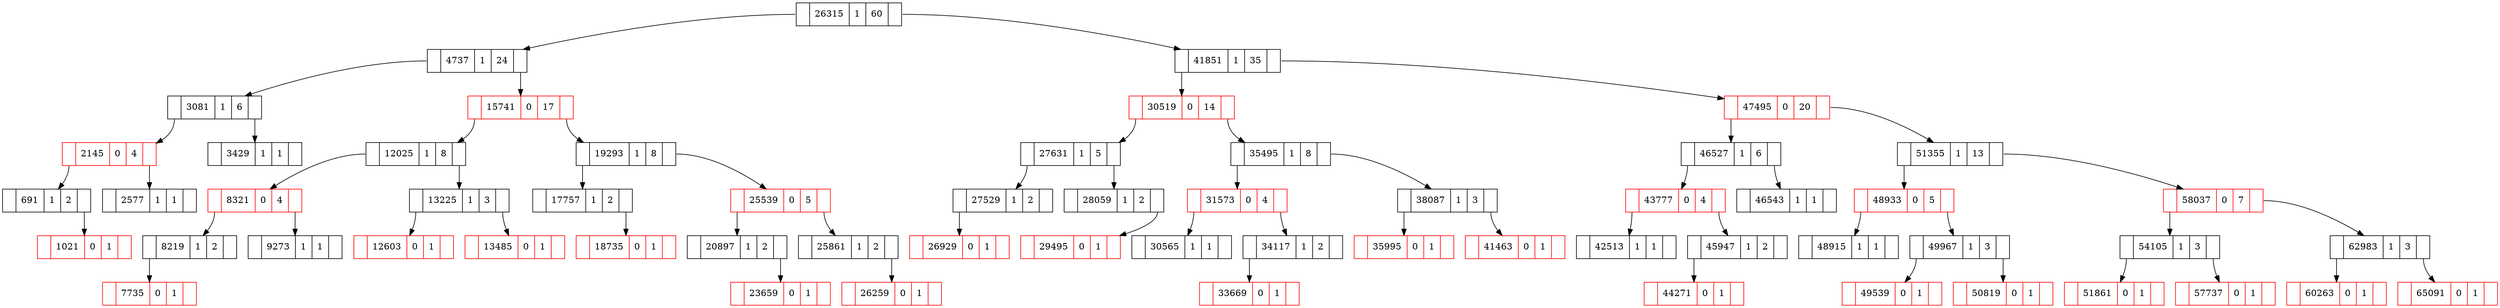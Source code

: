 digraph {
	node [shape = record];
	0 [label = "<0>  |<1> 26315|<2> 1|<3> 60|<4> "];
	0: 0 -> 1;
	1 [label = "<0>  |<1> 4737|<2> 1|<3> 24|<4> "];
	1: 0 -> 2;
	2 [label = "<0>  |<1> 3081|<2> 1|<3> 6|<4> "];
	2: 0 -> 3;
	3 [label = "<0>  |<1> 2145|<2> 0|<3> 4|<4> ",color=Red];
	3: 0 -> 4;
	4 [label = "<0>  |<1> 691|<2> 1|<3> 2|<4> "];
	4: 4 -> 5;
	5 [label = "<0>  |<1> 1021|<2> 0|<3> 1|<4> ",color=Red];
	3: 4 -> 6;
	6 [label = "<0>  |<1> 2577|<2> 1|<3> 1|<4> "];
	2: 4 -> 7;
	7 [label = "<0>  |<1> 3429|<2> 1|<3> 1|<4> "];
	1: 4 -> 8;
	8 [label = "<0>  |<1> 15741|<2> 0|<3> 17|<4> ",color=Red];
	8: 0 -> 9;
	9 [label = "<0>  |<1> 12025|<2> 1|<3> 8|<4> "];
	9: 0 -> 10;
	10 [label = "<0>  |<1> 8321|<2> 0|<3> 4|<4> ",color=Red];
	10: 0 -> 11;
	11 [label = "<0>  |<1> 8219|<2> 1|<3> 2|<4> "];
	11: 0 -> 12;
	12 [label = "<0>  |<1> 7735|<2> 0|<3> 1|<4> ",color=Red];
	10: 4 -> 13;
	13 [label = "<0>  |<1> 9273|<2> 1|<3> 1|<4> "];
	9: 4 -> 14;
	14 [label = "<0>  |<1> 13225|<2> 1|<3> 3|<4> "];
	14: 0 -> 15;
	15 [label = "<0>  |<1> 12603|<2> 0|<3> 1|<4> ",color=Red];
	14: 4 -> 16;
	16 [label = "<0>  |<1> 13485|<2> 0|<3> 1|<4> ",color=Red];
	8: 4 -> 17;
	17 [label = "<0>  |<1> 19293|<2> 1|<3> 8|<4> "];
	17: 0 -> 18;
	18 [label = "<0>  |<1> 17757|<2> 1|<3> 2|<4> "];
	18: 4 -> 19;
	19 [label = "<0>  |<1> 18735|<2> 0|<3> 1|<4> ",color=Red];
	17: 4 -> 20;
	20 [label = "<0>  |<1> 25539|<2> 0|<3> 5|<4> ",color=Red];
	20: 0 -> 21;
	21 [label = "<0>  |<1> 20897|<2> 1|<3> 2|<4> "];
	21: 4 -> 22;
	22 [label = "<0>  |<1> 23659|<2> 0|<3> 1|<4> ",color=Red];
	20: 4 -> 23;
	23 [label = "<0>  |<1> 25861|<2> 1|<3> 2|<4> "];
	23: 4 -> 24;
	24 [label = "<0>  |<1> 26259|<2> 0|<3> 1|<4> ",color=Red];
	0: 4 -> 25;
	25 [label = "<0>  |<1> 41851|<2> 1|<3> 35|<4> "];
	25: 0 -> 26;
	26 [label = "<0>  |<1> 30519|<2> 0|<3> 14|<4> ",color=Red];
	26: 0 -> 27;
	27 [label = "<0>  |<1> 27631|<2> 1|<3> 5|<4> "];
	27: 0 -> 28;
	28 [label = "<0>  |<1> 27529|<2> 1|<3> 2|<4> "];
	28: 0 -> 29;
	29 [label = "<0>  |<1> 26929|<2> 0|<3> 1|<4> ",color=Red];
	27: 4 -> 30;
	30 [label = "<0>  |<1> 28059|<2> 1|<3> 2|<4> "];
	30: 4 -> 31;
	31 [label = "<0>  |<1> 29495|<2> 0|<3> 1|<4> ",color=Red];
	26: 4 -> 32;
	32 [label = "<0>  |<1> 35495|<2> 1|<3> 8|<4> "];
	32: 0 -> 33;
	33 [label = "<0>  |<1> 31573|<2> 0|<3> 4|<4> ",color=Red];
	33: 0 -> 34;
	34 [label = "<0>  |<1> 30565|<2> 1|<3> 1|<4> "];
	33: 4 -> 35;
	35 [label = "<0>  |<1> 34117|<2> 1|<3> 2|<4> "];
	35: 0 -> 36;
	36 [label = "<0>  |<1> 33669|<2> 0|<3> 1|<4> ",color=Red];
	32: 4 -> 37;
	37 [label = "<0>  |<1> 38087|<2> 1|<3> 3|<4> "];
	37: 0 -> 38;
	38 [label = "<0>  |<1> 35995|<2> 0|<3> 1|<4> ",color=Red];
	37: 4 -> 39;
	39 [label = "<0>  |<1> 41463|<2> 0|<3> 1|<4> ",color=Red];
	25: 4 -> 40;
	40 [label = "<0>  |<1> 47495|<2> 0|<3> 20|<4> ",color=Red];
	40: 0 -> 41;
	41 [label = "<0>  |<1> 46527|<2> 1|<3> 6|<4> "];
	41: 0 -> 42;
	42 [label = "<0>  |<1> 43777|<2> 0|<3> 4|<4> ",color=Red];
	42: 0 -> 43;
	43 [label = "<0>  |<1> 42513|<2> 1|<3> 1|<4> "];
	42: 4 -> 44;
	44 [label = "<0>  |<1> 45947|<2> 1|<3> 2|<4> "];
	44: 0 -> 45;
	45 [label = "<0>  |<1> 44271|<2> 0|<3> 1|<4> ",color=Red];
	41: 4 -> 46;
	46 [label = "<0>  |<1> 46543|<2> 1|<3> 1|<4> "];
	40: 4 -> 47;
	47 [label = "<0>  |<1> 51355|<2> 1|<3> 13|<4> "];
	47: 0 -> 48;
	48 [label = "<0>  |<1> 48933|<2> 0|<3> 5|<4> ",color=Red];
	48: 0 -> 49;
	49 [label = "<0>  |<1> 48915|<2> 1|<3> 1|<4> "];
	48: 4 -> 50;
	50 [label = "<0>  |<1> 49967|<2> 1|<3> 3|<4> "];
	50: 0 -> 51;
	51 [label = "<0>  |<1> 49539|<2> 0|<3> 1|<4> ",color=Red];
	50: 4 -> 52;
	52 [label = "<0>  |<1> 50819|<2> 0|<3> 1|<4> ",color=Red];
	47: 4 -> 53;
	53 [label = "<0>  |<1> 58037|<2> 0|<3> 7|<4> ",color=Red];
	53: 0 -> 54;
	54 [label = "<0>  |<1> 54105|<2> 1|<3> 3|<4> "];
	54: 0 -> 55;
	55 [label = "<0>  |<1> 51861|<2> 0|<3> 1|<4> ",color=Red];
	54: 4 -> 56;
	56 [label = "<0>  |<1> 57737|<2> 0|<3> 1|<4> ",color=Red];
	53: 4 -> 57;
	57 [label = "<0>  |<1> 62983|<2> 1|<3> 3|<4> "];
	57: 0 -> 58;
	58 [label = "<0>  |<1> 60263|<2> 0|<3> 1|<4> ",color=Red];
	57: 4 -> 59;
	59 [label = "<0>  |<1> 65091|<2> 0|<3> 1|<4> ",color=Red];
}
